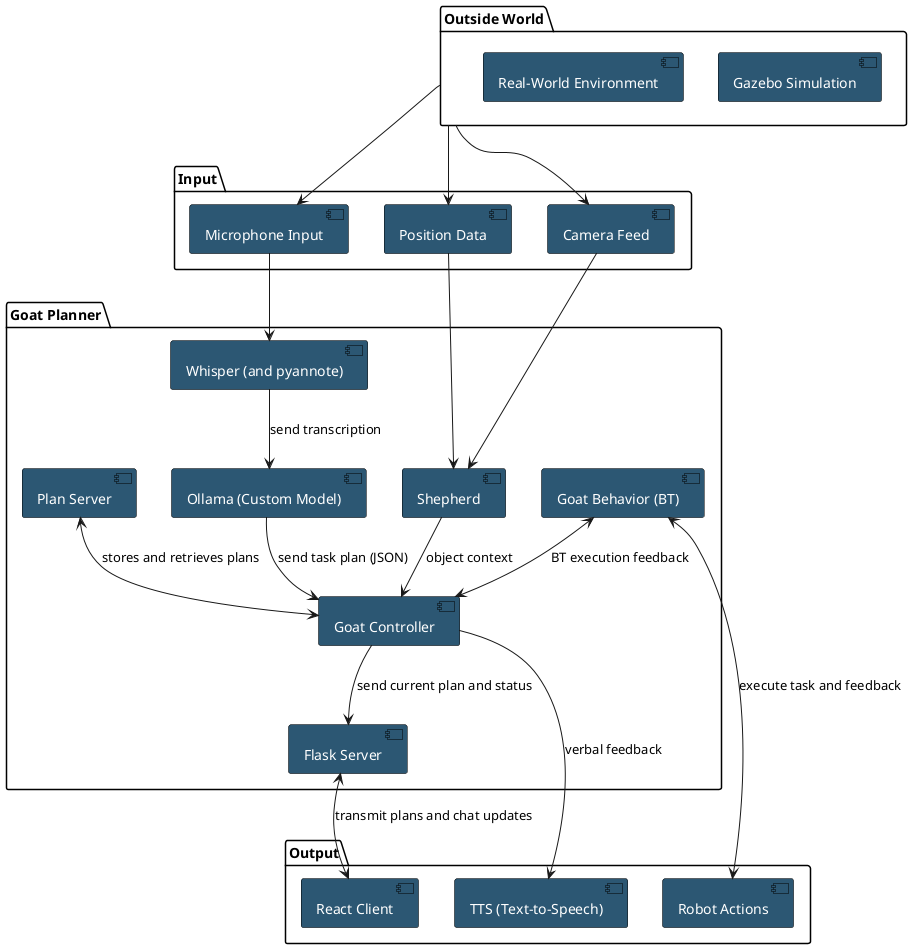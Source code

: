 @startuml
' Style definitions
skinparam componentStyle uml2
skinparam component {
    BackgroundColor #2C5773
    FontColor white
    BorderColor Black
}

package "Input" {
    [Camera Feed] as camera_feed
    [Microphone Input] as microphone_input
    [Position Data] as position_data
}

package "Outside World" as world {
    [Gazebo Simulation] as gazebo
    [Real-World Environment] as real_world
}

package "Goat Planner" {
    component "Shepherd" as shepherd
    [Goat Behavior (BT)] as goat_behavior
    [Plan Server] as state_server
    [Whisper (and pyannote)] as whisper
    [Ollama (Custom Model)] as ollama
    [Goat Controller] as goat_controller
    [Flask Server] as flask_server
}


package "Output" {
    [Robot Actions] as robot_actions
    [TTS (Text-to-Speech)] as tts
    component "React Client" as frontend_node
}

' Connections between components

' Input
world -d-> camera_feed
world -d-> microphone_input
world -d-> position_data
camera_feed --> shepherd
microphone_input --> whisper
position_data --> shepherd

' Processing
shepherd --> goat_controller : object context
goat_behavior <--> goat_controller : BT execution feedback
state_server <--> goat_controller : stores and retrieves plans
whisper --> ollama : send transcription
ollama --> goat_controller : send task plan (JSON)
goat_controller --> flask_server : send current plan and status
flask_server <--> frontend_node : transmit plans and chat updates

' Output
goat_controller --> tts : verbal feedback
goat_behavior <--> robot_actions : execute task and feedback

@enduml
